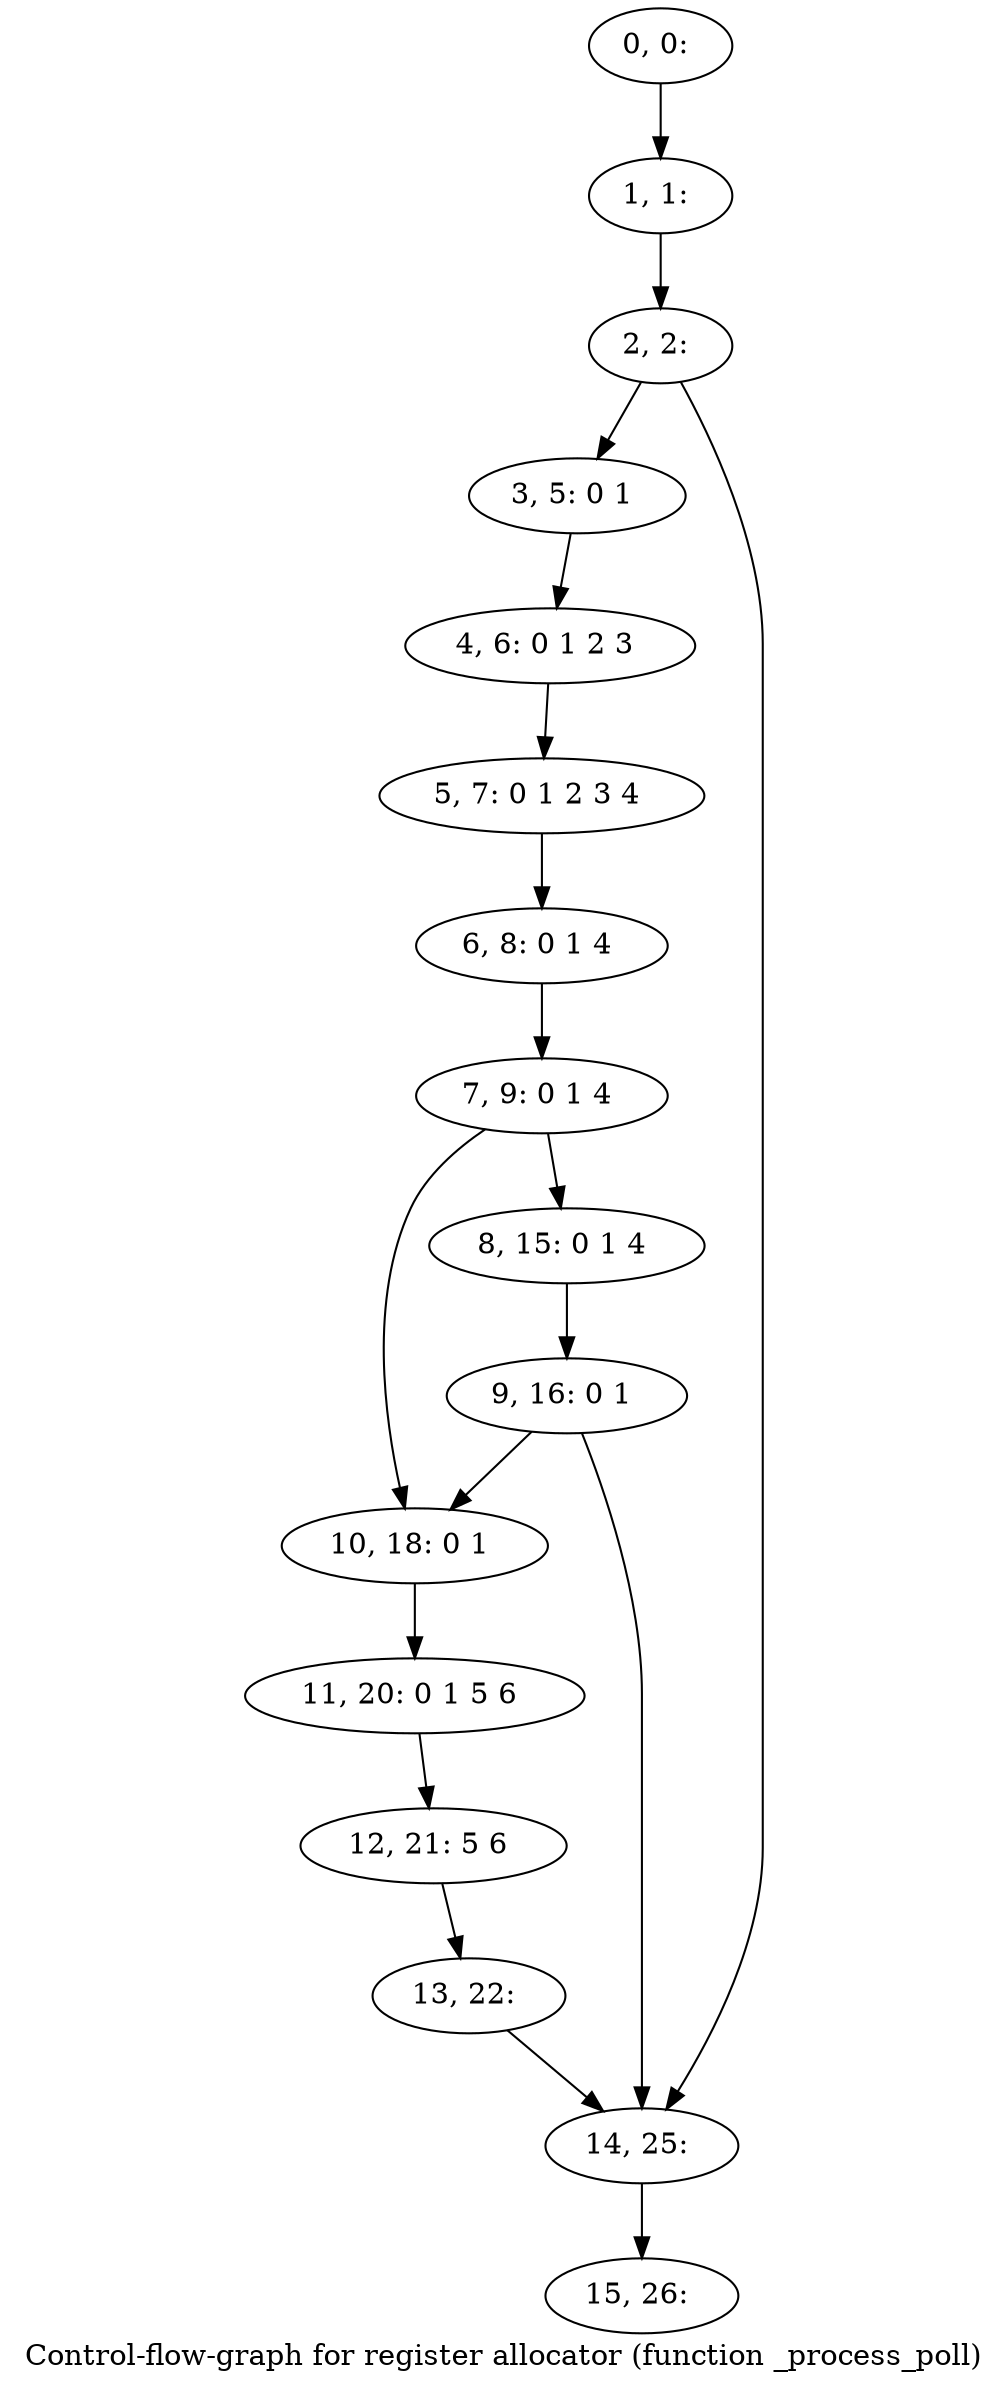 digraph G {
graph [label="Control-flow-graph for register allocator (function _process_poll)"]
0[label="0, 0: "];
1[label="1, 1: "];
2[label="2, 2: "];
3[label="3, 5: 0 1 "];
4[label="4, 6: 0 1 2 3 "];
5[label="5, 7: 0 1 2 3 4 "];
6[label="6, 8: 0 1 4 "];
7[label="7, 9: 0 1 4 "];
8[label="8, 15: 0 1 4 "];
9[label="9, 16: 0 1 "];
10[label="10, 18: 0 1 "];
11[label="11, 20: 0 1 5 6 "];
12[label="12, 21: 5 6 "];
13[label="13, 22: "];
14[label="14, 25: "];
15[label="15, 26: "];
0->1 ;
1->2 ;
2->3 ;
2->14 ;
3->4 ;
4->5 ;
5->6 ;
6->7 ;
7->8 ;
7->10 ;
8->9 ;
9->10 ;
9->14 ;
10->11 ;
11->12 ;
12->13 ;
13->14 ;
14->15 ;
}
